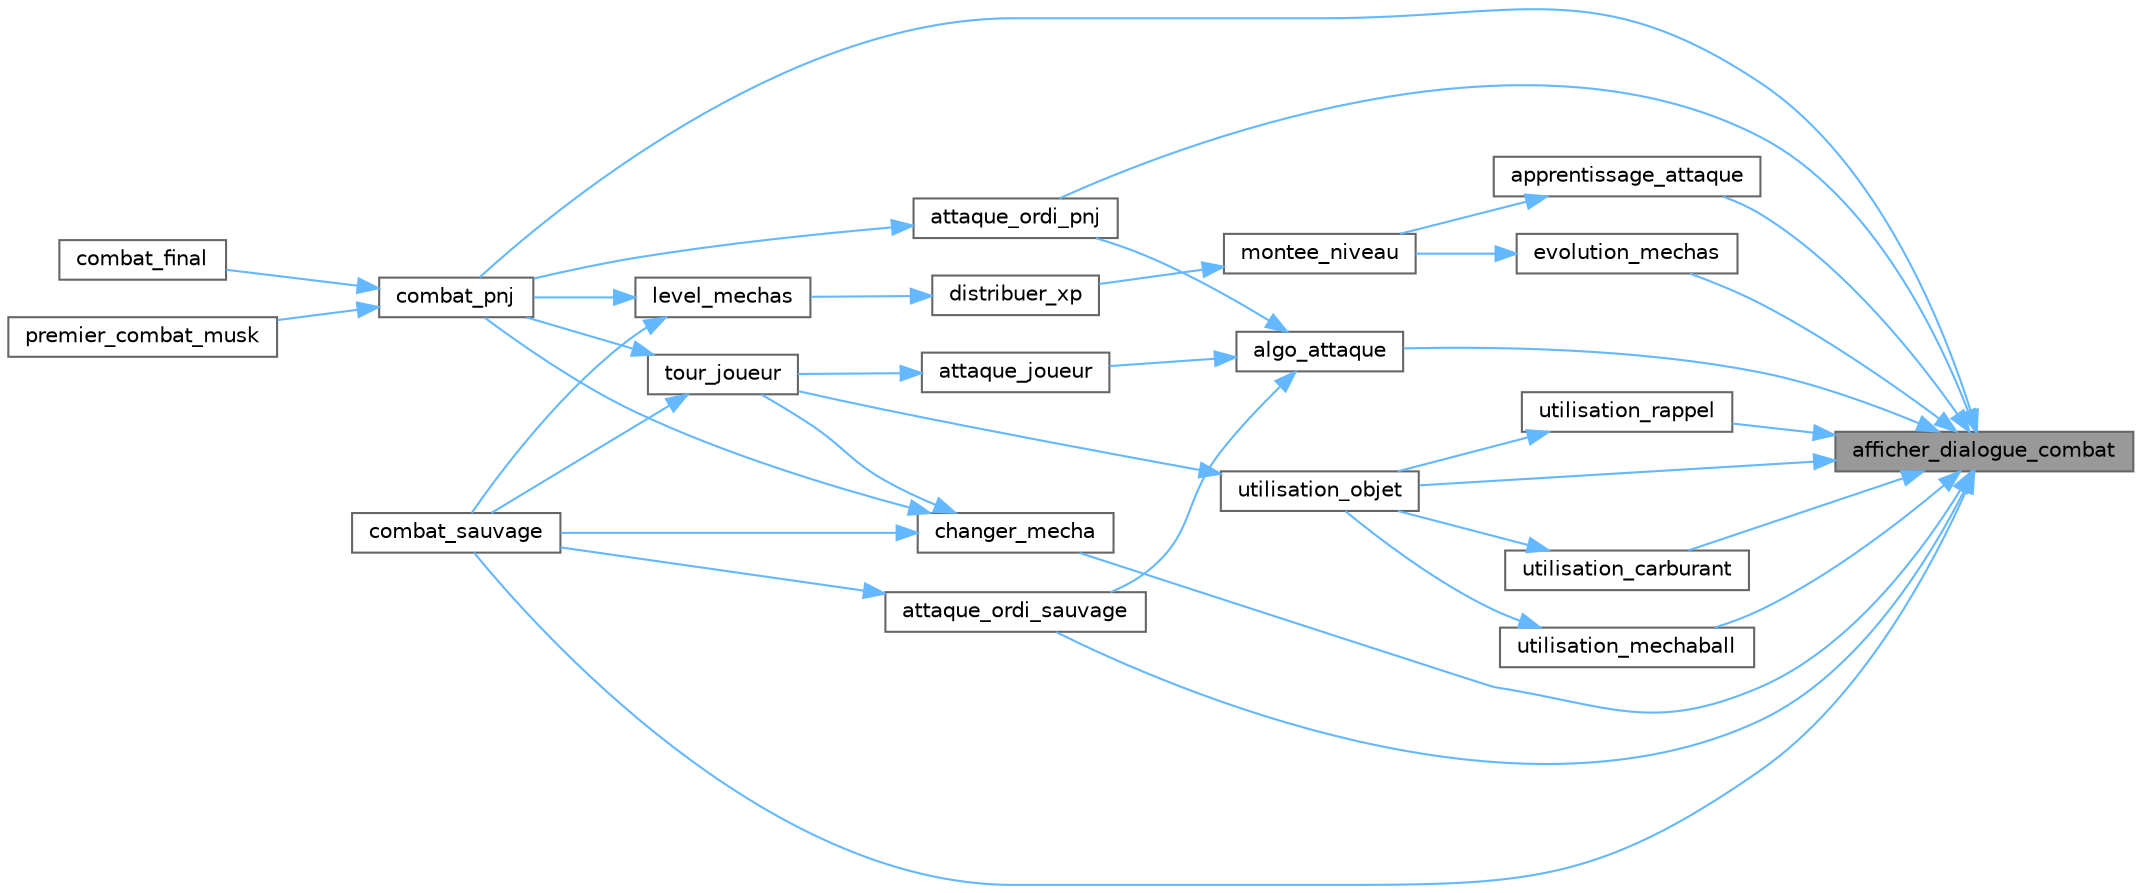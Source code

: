 digraph "afficher_dialogue_combat"
{
 // LATEX_PDF_SIZE
  bgcolor="transparent";
  edge [fontname=Helvetica,fontsize=10,labelfontname=Helvetica,labelfontsize=10];
  node [fontname=Helvetica,fontsize=10,shape=box,height=0.2,width=0.4];
  rankdir="RL";
  Node1 [id="Node000001",label="afficher_dialogue_combat",height=0.2,width=0.4,color="gray40", fillcolor="grey60", style="filled", fontcolor="black",tooltip="Affiche un dialogue interactif durant un combat entre deux Méchas."];
  Node1 -> Node2 [id="edge36_Node000001_Node000002",dir="back",color="steelblue1",style="solid",tooltip=" "];
  Node2 [id="Node000002",label="algo_attaque",height=0.2,width=0.4,color="grey40", fillcolor="white", style="filled",URL="$combat_8c.html#a8c19b3bf83d09e9fb4b596cd4ff45219",tooltip="Calcule et applique les effets d'une attaque lors d'un combat entre deux Mechas."];
  Node2 -> Node3 [id="edge37_Node000002_Node000003",dir="back",color="steelblue1",style="solid",tooltip=" "];
  Node3 [id="Node000003",label="attaque_joueur",height=0.2,width=0.4,color="grey40", fillcolor="white", style="filled",URL="$combat_8c.html#aeabe45f0372840462d595a801345672b",tooltip="Affiche l'interface permettant au joueur de choisir et effectuer une attaque durant un combat."];
  Node3 -> Node4 [id="edge38_Node000003_Node000004",dir="back",color="steelblue1",style="solid",tooltip=" "];
  Node4 [id="Node000004",label="tour_joueur",height=0.2,width=0.4,color="grey40", fillcolor="white", style="filled",URL="$combat_8c.html#a3c18ce2957ca72f56737d0082766ad63",tooltip="Gère le tour du joueur lors d'un combat contre un Mécha sauvage ou un PNJ."];
  Node4 -> Node5 [id="edge39_Node000004_Node000005",dir="back",color="steelblue1",style="solid",tooltip=" "];
  Node5 [id="Node000005",label="combat_pnj",height=0.2,width=0.4,color="grey40", fillcolor="white", style="filled",URL="$combat_8c.html#a03ca199547656caabf8e81d769b770e4",tooltip="Gère un combat complet entre le joueur et un PNJ."];
  Node5 -> Node6 [id="edge40_Node000005_Node000006",dir="back",color="steelblue1",style="solid",tooltip=" "];
  Node6 [id="Node000006",label="combat_final",height=0.2,width=0.4,color="grey40", fillcolor="white", style="filled",URL="$pointDePassage_8c.html#ade398b595e60d698c8c259edf2f8252a",tooltip="Gère les interactions finales avec les PNJs \"Vin Gazole\" et \"Iron Musk\", incluant dialogues,..."];
  Node5 -> Node7 [id="edge41_Node000005_Node000007",dir="back",color="steelblue1",style="solid",tooltip=" "];
  Node7 [id="Node000007",label="premier_combat_musk",height=0.2,width=0.4,color="grey40", fillcolor="white", style="filled",URL="$pointDePassage_8c.html#a9ed15a581ba87d71ad2d85b8649075da",tooltip="Gère l'interaction du joueur avec les PNJs \"Vin Gazole 2\" et \"Iron Musk\", incluant dialogues,..."];
  Node4 -> Node8 [id="edge42_Node000004_Node000008",dir="back",color="steelblue1",style="solid",tooltip=" "];
  Node8 [id="Node000008",label="combat_sauvage",height=0.2,width=0.4,color="grey40", fillcolor="white", style="filled",URL="$combat_8c.html#ae03e9f733803425a6c1dcb7b81c8234e",tooltip="Gère un combat entre le joueur et un Mécha sauvage."];
  Node2 -> Node9 [id="edge43_Node000002_Node000009",dir="back",color="steelblue1",style="solid",tooltip=" "];
  Node9 [id="Node000009",label="attaque_ordi_pnj",height=0.2,width=0.4,color="grey40", fillcolor="white", style="filled",URL="$combat_8c.html#a5491a6cd3adeb619da6eb84e6d888e7a",tooltip="Gère les actions automatiques d'un PNJ (personnage non-joueur) lors d'un combat contre le joueur."];
  Node9 -> Node5 [id="edge44_Node000009_Node000005",dir="back",color="steelblue1",style="solid",tooltip=" "];
  Node2 -> Node10 [id="edge45_Node000002_Node000010",dir="back",color="steelblue1",style="solid",tooltip=" "];
  Node10 [id="Node000010",label="attaque_ordi_sauvage",height=0.2,width=0.4,color="grey40", fillcolor="white", style="filled",URL="$combat_8c.html#ac6ceced0c9217ccb31c1400649cfd67c",tooltip="Gère l'attaque aléatoire d'un Mecha sauvage durant un combat contre le joueur."];
  Node10 -> Node8 [id="edge46_Node000010_Node000008",dir="back",color="steelblue1",style="solid",tooltip=" "];
  Node1 -> Node11 [id="edge47_Node000001_Node000011",dir="back",color="steelblue1",style="solid",tooltip=" "];
  Node11 [id="Node000011",label="apprentissage_attaque",height=0.2,width=0.4,color="grey40", fillcolor="white", style="filled",URL="$combat_8c.html#af35e79d0f311c06fb1fe44ce8bb34ca4",tooltip="Gère l'apprentissage d'une nouvelle attaque par un Mecha lors d'un changement de niveau."];
  Node11 -> Node12 [id="edge48_Node000011_Node000012",dir="back",color="steelblue1",style="solid",tooltip=" "];
  Node12 [id="Node000012",label="montee_niveau",height=0.2,width=0.4,color="grey40", fillcolor="white", style="filled",URL="$combat_8c.html#aec838d58a7def8717d7fcd0faab3a107",tooltip="Gère la montée en niveau d'un Mecha joueur après avoir reçu des points d'expérience (XP)."];
  Node12 -> Node13 [id="edge49_Node000012_Node000013",dir="back",color="steelblue1",style="solid",tooltip=" "];
  Node13 [id="Node000013",label="distribuer_xp",height=0.2,width=0.4,color="grey40", fillcolor="white", style="filled",URL="$combat_8c.html#ac6fcdad743dc3526b2b89a1630618a07",tooltip="Distribue les points d'expérience (XP) gagnés lors d'un combat à un ensemble de Méchas ayant particip..."];
  Node13 -> Node14 [id="edge50_Node000013_Node000014",dir="back",color="steelblue1",style="solid",tooltip=" "];
  Node14 [id="Node000014",label="level_mechas",height=0.2,width=0.4,color="grey40", fillcolor="white", style="filled",URL="$combat_8c.html#a2de6c3e2a52edcf450da90005d5fad1d",tooltip="Calcule et distribue les points d'expérience (XP) aux Méchas du joueur après avoir vaincu un Mécha ad..."];
  Node14 -> Node5 [id="edge51_Node000014_Node000005",dir="back",color="steelblue1",style="solid",tooltip=" "];
  Node14 -> Node8 [id="edge52_Node000014_Node000008",dir="back",color="steelblue1",style="solid",tooltip=" "];
  Node1 -> Node9 [id="edge53_Node000001_Node000009",dir="back",color="steelblue1",style="solid",tooltip=" "];
  Node1 -> Node10 [id="edge54_Node000001_Node000010",dir="back",color="steelblue1",style="solid",tooltip=" "];
  Node1 -> Node15 [id="edge55_Node000001_Node000015",dir="back",color="steelblue1",style="solid",tooltip=" "];
  Node15 [id="Node000015",label="changer_mecha",height=0.2,width=0.4,color="grey40", fillcolor="white", style="filled",URL="$combat_8c.html#a16e4593cbfaef36a7cc088aa6bef48c0",tooltip="Permet au joueur de changer le Mecha actif pendant un combat."];
  Node15 -> Node5 [id="edge56_Node000015_Node000005",dir="back",color="steelblue1",style="solid",tooltip=" "];
  Node15 -> Node8 [id="edge57_Node000015_Node000008",dir="back",color="steelblue1",style="solid",tooltip=" "];
  Node15 -> Node4 [id="edge58_Node000015_Node000004",dir="back",color="steelblue1",style="solid",tooltip=" "];
  Node1 -> Node5 [id="edge59_Node000001_Node000005",dir="back",color="steelblue1",style="solid",tooltip=" "];
  Node1 -> Node8 [id="edge60_Node000001_Node000008",dir="back",color="steelblue1",style="solid",tooltip=" "];
  Node1 -> Node16 [id="edge61_Node000001_Node000016",dir="back",color="steelblue1",style="solid",tooltip=" "];
  Node16 [id="Node000016",label="evolution_mechas",height=0.2,width=0.4,color="grey40", fillcolor="white", style="filled",URL="$combat_8c.html#afe15b54290598e06032e0c418f626461",tooltip="Gère l'évolution d'un Mecha joueur lorsqu'il atteint le niveau requis."];
  Node16 -> Node12 [id="edge62_Node000016_Node000012",dir="back",color="steelblue1",style="solid",tooltip=" "];
  Node1 -> Node17 [id="edge63_Node000001_Node000017",dir="back",color="steelblue1",style="solid",tooltip=" "];
  Node17 [id="Node000017",label="utilisation_carburant",height=0.2,width=0.4,color="grey40", fillcolor="white", style="filled",URL="$combat_8c.html#a7f2daafca6455a03963db8f32d8a8d10",tooltip="Gère l'utilisation d'un objet \"carburant\" durant un combat."];
  Node17 -> Node18 [id="edge64_Node000017_Node000018",dir="back",color="steelblue1",style="solid",tooltip=" "];
  Node18 [id="Node000018",label="utilisation_objet",height=0.2,width=0.4,color="grey40", fillcolor="white", style="filled",URL="$combat_8c.html#ae82c6dcf76c1412964511d71b75c637e",tooltip="Affiche l'interface d'utilisation d'objets pendant un combat."];
  Node18 -> Node4 [id="edge65_Node000018_Node000004",dir="back",color="steelblue1",style="solid",tooltip=" "];
  Node1 -> Node19 [id="edge66_Node000001_Node000019",dir="back",color="steelblue1",style="solid",tooltip=" "];
  Node19 [id="Node000019",label="utilisation_mechaball",height=0.2,width=0.4,color="grey40", fillcolor="white", style="filled",URL="$combat_8c.html#a53bf2250ba00b21dceed166fa59bd150",tooltip="Gère l'utilisation d'une \"mechaball\" pour capturer un Mecha adverse durant un combat."];
  Node19 -> Node18 [id="edge67_Node000019_Node000018",dir="back",color="steelblue1",style="solid",tooltip=" "];
  Node1 -> Node18 [id="edge68_Node000001_Node000018",dir="back",color="steelblue1",style="solid",tooltip=" "];
  Node1 -> Node20 [id="edge69_Node000001_Node000020",dir="back",color="steelblue1",style="solid",tooltip=" "];
  Node20 [id="Node000020",label="utilisation_rappel",height=0.2,width=0.4,color="grey40", fillcolor="white", style="filled",URL="$combat_8c.html#afff6b8b516af5c46c938f407788d1b5f",tooltip="Gère l'utilisation d'un objet \"rappel\" durant un combat."];
  Node20 -> Node18 [id="edge70_Node000020_Node000018",dir="back",color="steelblue1",style="solid",tooltip=" "];
}
